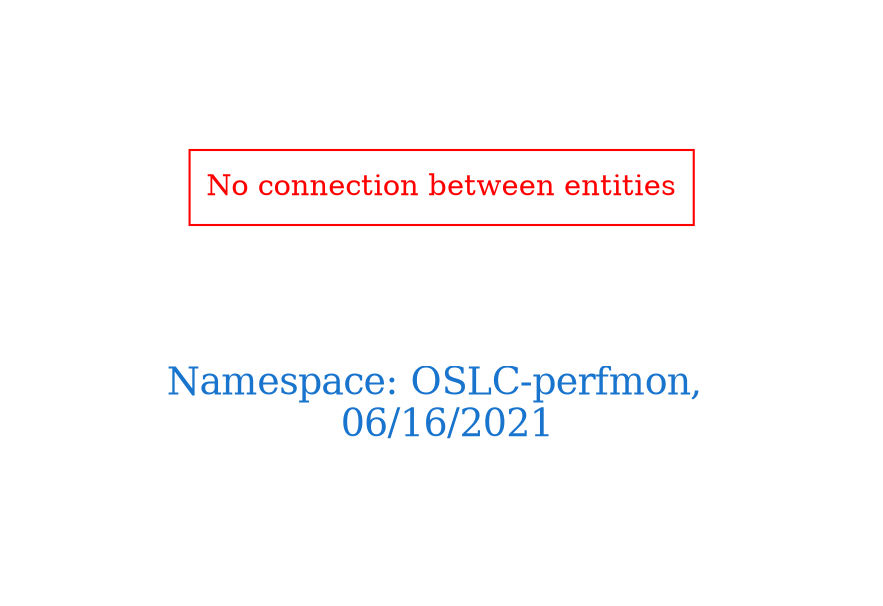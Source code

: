 digraph OGIT_ontology {
 graph [ rankdir= LR,pad=1 
fontsize = 18,
fontcolor= dodgerblue3,label = "\n\n\nNamespace: OSLC-perfmon, \n 06/16/2021"];
node[shape=polygon];
edge [  color="gray81"];

"No connection between entities" [fontcolor = "red",color="red", shape="polygon"]
}

